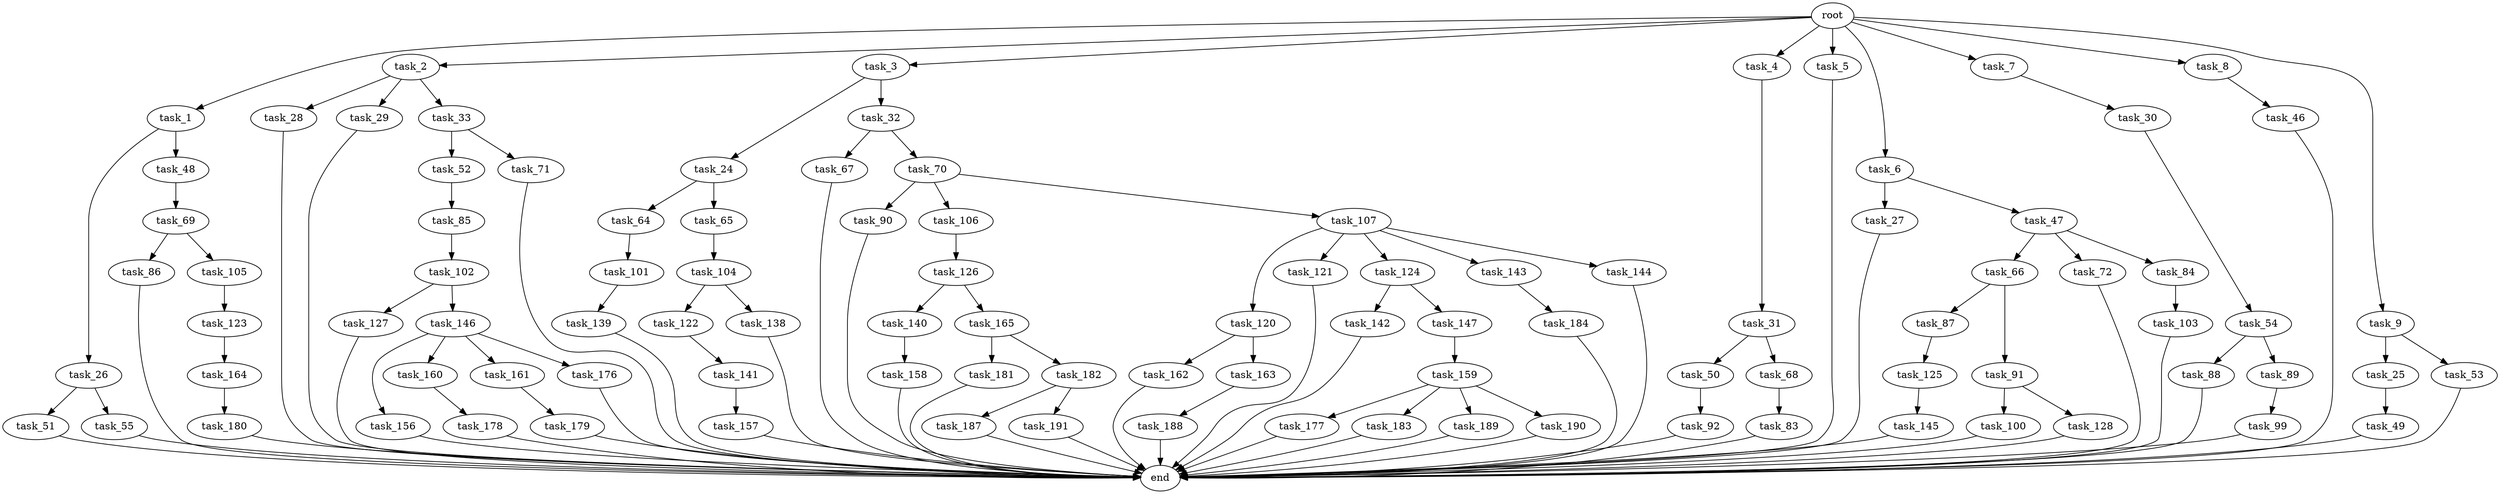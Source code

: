 digraph G {
  root [size="0.000000"];
  task_1 [size="102.400000"];
  task_2 [size="102.400000"];
  task_3 [size="102.400000"];
  task_4 [size="102.400000"];
  task_5 [size="102.400000"];
  task_6 [size="102.400000"];
  task_7 [size="102.400000"];
  task_8 [size="102.400000"];
  task_9 [size="102.400000"];
  task_24 [size="69578470195.199997"];
  task_25 [size="7730941132.800000"];
  task_26 [size="21474836480.000000"];
  task_27 [size="85899345920.000000"];
  task_28 [size="54975581388.800003"];
  task_29 [size="54975581388.800003"];
  task_30 [size="7730941132.800000"];
  task_31 [size="85899345920.000000"];
  task_32 [size="69578470195.199997"];
  task_33 [size="54975581388.800003"];
  task_46 [size="54975581388.800003"];
  task_47 [size="85899345920.000000"];
  task_48 [size="21474836480.000000"];
  task_49 [size="69578470195.199997"];
  task_50 [size="3435973836.800000"];
  task_51 [size="85899345920.000000"];
  task_52 [size="85899345920.000000"];
  task_53 [size="7730941132.800000"];
  task_54 [size="30923764531.200001"];
  task_55 [size="85899345920.000000"];
  task_64 [size="21474836480.000000"];
  task_65 [size="21474836480.000000"];
  task_66 [size="30923764531.200001"];
  task_67 [size="21474836480.000000"];
  task_68 [size="3435973836.800000"];
  task_69 [size="21474836480.000000"];
  task_70 [size="21474836480.000000"];
  task_71 [size="85899345920.000000"];
  task_72 [size="30923764531.200001"];
  task_83 [size="7730941132.800000"];
  task_84 [size="30923764531.200001"];
  task_85 [size="54975581388.800003"];
  task_86 [size="21474836480.000000"];
  task_87 [size="21474836480.000000"];
  task_88 [size="85899345920.000000"];
  task_89 [size="85899345920.000000"];
  task_90 [size="21474836480.000000"];
  task_91 [size="21474836480.000000"];
  task_92 [size="42090679500.800003"];
  task_99 [size="54975581388.800003"];
  task_100 [size="42090679500.800003"];
  task_101 [size="85899345920.000000"];
  task_102 [size="21474836480.000000"];
  task_103 [size="13743895347.200001"];
  task_104 [size="30923764531.200001"];
  task_105 [size="21474836480.000000"];
  task_106 [size="21474836480.000000"];
  task_107 [size="21474836480.000000"];
  task_120 [size="21474836480.000000"];
  task_121 [size="21474836480.000000"];
  task_122 [size="13743895347.200001"];
  task_123 [size="69578470195.199997"];
  task_124 [size="21474836480.000000"];
  task_125 [size="13743895347.200001"];
  task_126 [size="21474836480.000000"];
  task_127 [size="7730941132.800000"];
  task_128 [size="42090679500.800003"];
  task_138 [size="13743895347.200001"];
  task_139 [size="85899345920.000000"];
  task_140 [size="30923764531.200001"];
  task_141 [size="30923764531.200001"];
  task_142 [size="85899345920.000000"];
  task_143 [size="21474836480.000000"];
  task_144 [size="21474836480.000000"];
  task_145 [size="69578470195.199997"];
  task_146 [size="7730941132.800000"];
  task_147 [size="85899345920.000000"];
  task_156 [size="3435973836.800000"];
  task_157 [size="21474836480.000000"];
  task_158 [size="7730941132.800000"];
  task_159 [size="42090679500.800003"];
  task_160 [size="3435973836.800000"];
  task_161 [size="3435973836.800000"];
  task_162 [size="7730941132.800000"];
  task_163 [size="7730941132.800000"];
  task_164 [size="13743895347.200001"];
  task_165 [size="30923764531.200001"];
  task_176 [size="3435973836.800000"];
  task_177 [size="3435973836.800000"];
  task_178 [size="30923764531.200001"];
  task_179 [size="7730941132.800000"];
  task_180 [size="30923764531.200001"];
  task_181 [size="85899345920.000000"];
  task_182 [size="85899345920.000000"];
  task_183 [size="3435973836.800000"];
  task_184 [size="69578470195.199997"];
  task_187 [size="30923764531.200001"];
  task_188 [size="30923764531.200001"];
  task_189 [size="3435973836.800000"];
  task_190 [size="3435973836.800000"];
  task_191 [size="30923764531.200001"];
  end [size="0.000000"];

  root -> task_1 [size="1.000000"];
  root -> task_2 [size="1.000000"];
  root -> task_3 [size="1.000000"];
  root -> task_4 [size="1.000000"];
  root -> task_5 [size="1.000000"];
  root -> task_6 [size="1.000000"];
  root -> task_7 [size="1.000000"];
  root -> task_8 [size="1.000000"];
  root -> task_9 [size="1.000000"];
  task_1 -> task_26 [size="209715200.000000"];
  task_1 -> task_48 [size="209715200.000000"];
  task_2 -> task_28 [size="536870912.000000"];
  task_2 -> task_29 [size="536870912.000000"];
  task_2 -> task_33 [size="536870912.000000"];
  task_3 -> task_24 [size="679477248.000000"];
  task_3 -> task_32 [size="679477248.000000"];
  task_4 -> task_31 [size="838860800.000000"];
  task_5 -> end [size="1.000000"];
  task_6 -> task_27 [size="838860800.000000"];
  task_6 -> task_47 [size="838860800.000000"];
  task_7 -> task_30 [size="75497472.000000"];
  task_8 -> task_46 [size="536870912.000000"];
  task_9 -> task_25 [size="75497472.000000"];
  task_9 -> task_53 [size="75497472.000000"];
  task_24 -> task_64 [size="209715200.000000"];
  task_24 -> task_65 [size="209715200.000000"];
  task_25 -> task_49 [size="679477248.000000"];
  task_26 -> task_51 [size="838860800.000000"];
  task_26 -> task_55 [size="838860800.000000"];
  task_27 -> end [size="1.000000"];
  task_28 -> end [size="1.000000"];
  task_29 -> end [size="1.000000"];
  task_30 -> task_54 [size="301989888.000000"];
  task_31 -> task_50 [size="33554432.000000"];
  task_31 -> task_68 [size="33554432.000000"];
  task_32 -> task_67 [size="209715200.000000"];
  task_32 -> task_70 [size="209715200.000000"];
  task_33 -> task_52 [size="838860800.000000"];
  task_33 -> task_71 [size="838860800.000000"];
  task_46 -> end [size="1.000000"];
  task_47 -> task_66 [size="301989888.000000"];
  task_47 -> task_72 [size="301989888.000000"];
  task_47 -> task_84 [size="301989888.000000"];
  task_48 -> task_69 [size="209715200.000000"];
  task_49 -> end [size="1.000000"];
  task_50 -> task_92 [size="411041792.000000"];
  task_51 -> end [size="1.000000"];
  task_52 -> task_85 [size="536870912.000000"];
  task_53 -> end [size="1.000000"];
  task_54 -> task_88 [size="838860800.000000"];
  task_54 -> task_89 [size="838860800.000000"];
  task_55 -> end [size="1.000000"];
  task_64 -> task_101 [size="838860800.000000"];
  task_65 -> task_104 [size="301989888.000000"];
  task_66 -> task_87 [size="209715200.000000"];
  task_66 -> task_91 [size="209715200.000000"];
  task_67 -> end [size="1.000000"];
  task_68 -> task_83 [size="75497472.000000"];
  task_69 -> task_86 [size="209715200.000000"];
  task_69 -> task_105 [size="209715200.000000"];
  task_70 -> task_90 [size="209715200.000000"];
  task_70 -> task_106 [size="209715200.000000"];
  task_70 -> task_107 [size="209715200.000000"];
  task_71 -> end [size="1.000000"];
  task_72 -> end [size="1.000000"];
  task_83 -> end [size="1.000000"];
  task_84 -> task_103 [size="134217728.000000"];
  task_85 -> task_102 [size="209715200.000000"];
  task_86 -> end [size="1.000000"];
  task_87 -> task_125 [size="134217728.000000"];
  task_88 -> end [size="1.000000"];
  task_89 -> task_99 [size="536870912.000000"];
  task_90 -> end [size="1.000000"];
  task_91 -> task_100 [size="411041792.000000"];
  task_91 -> task_128 [size="411041792.000000"];
  task_92 -> end [size="1.000000"];
  task_99 -> end [size="1.000000"];
  task_100 -> end [size="1.000000"];
  task_101 -> task_139 [size="838860800.000000"];
  task_102 -> task_127 [size="75497472.000000"];
  task_102 -> task_146 [size="75497472.000000"];
  task_103 -> end [size="1.000000"];
  task_104 -> task_122 [size="134217728.000000"];
  task_104 -> task_138 [size="134217728.000000"];
  task_105 -> task_123 [size="679477248.000000"];
  task_106 -> task_126 [size="209715200.000000"];
  task_107 -> task_120 [size="209715200.000000"];
  task_107 -> task_121 [size="209715200.000000"];
  task_107 -> task_124 [size="209715200.000000"];
  task_107 -> task_143 [size="209715200.000000"];
  task_107 -> task_144 [size="209715200.000000"];
  task_120 -> task_162 [size="75497472.000000"];
  task_120 -> task_163 [size="75497472.000000"];
  task_121 -> end [size="1.000000"];
  task_122 -> task_141 [size="301989888.000000"];
  task_123 -> task_164 [size="134217728.000000"];
  task_124 -> task_142 [size="838860800.000000"];
  task_124 -> task_147 [size="838860800.000000"];
  task_125 -> task_145 [size="679477248.000000"];
  task_126 -> task_140 [size="301989888.000000"];
  task_126 -> task_165 [size="301989888.000000"];
  task_127 -> end [size="1.000000"];
  task_128 -> end [size="1.000000"];
  task_138 -> end [size="1.000000"];
  task_139 -> end [size="1.000000"];
  task_140 -> task_158 [size="75497472.000000"];
  task_141 -> task_157 [size="209715200.000000"];
  task_142 -> end [size="1.000000"];
  task_143 -> task_184 [size="679477248.000000"];
  task_144 -> end [size="1.000000"];
  task_145 -> end [size="1.000000"];
  task_146 -> task_156 [size="33554432.000000"];
  task_146 -> task_160 [size="33554432.000000"];
  task_146 -> task_161 [size="33554432.000000"];
  task_146 -> task_176 [size="33554432.000000"];
  task_147 -> task_159 [size="411041792.000000"];
  task_156 -> end [size="1.000000"];
  task_157 -> end [size="1.000000"];
  task_158 -> end [size="1.000000"];
  task_159 -> task_177 [size="33554432.000000"];
  task_159 -> task_183 [size="33554432.000000"];
  task_159 -> task_189 [size="33554432.000000"];
  task_159 -> task_190 [size="33554432.000000"];
  task_160 -> task_178 [size="301989888.000000"];
  task_161 -> task_179 [size="75497472.000000"];
  task_162 -> end [size="1.000000"];
  task_163 -> task_188 [size="301989888.000000"];
  task_164 -> task_180 [size="301989888.000000"];
  task_165 -> task_181 [size="838860800.000000"];
  task_165 -> task_182 [size="838860800.000000"];
  task_176 -> end [size="1.000000"];
  task_177 -> end [size="1.000000"];
  task_178 -> end [size="1.000000"];
  task_179 -> end [size="1.000000"];
  task_180 -> end [size="1.000000"];
  task_181 -> end [size="1.000000"];
  task_182 -> task_187 [size="301989888.000000"];
  task_182 -> task_191 [size="301989888.000000"];
  task_183 -> end [size="1.000000"];
  task_184 -> end [size="1.000000"];
  task_187 -> end [size="1.000000"];
  task_188 -> end [size="1.000000"];
  task_189 -> end [size="1.000000"];
  task_190 -> end [size="1.000000"];
  task_191 -> end [size="1.000000"];
}
